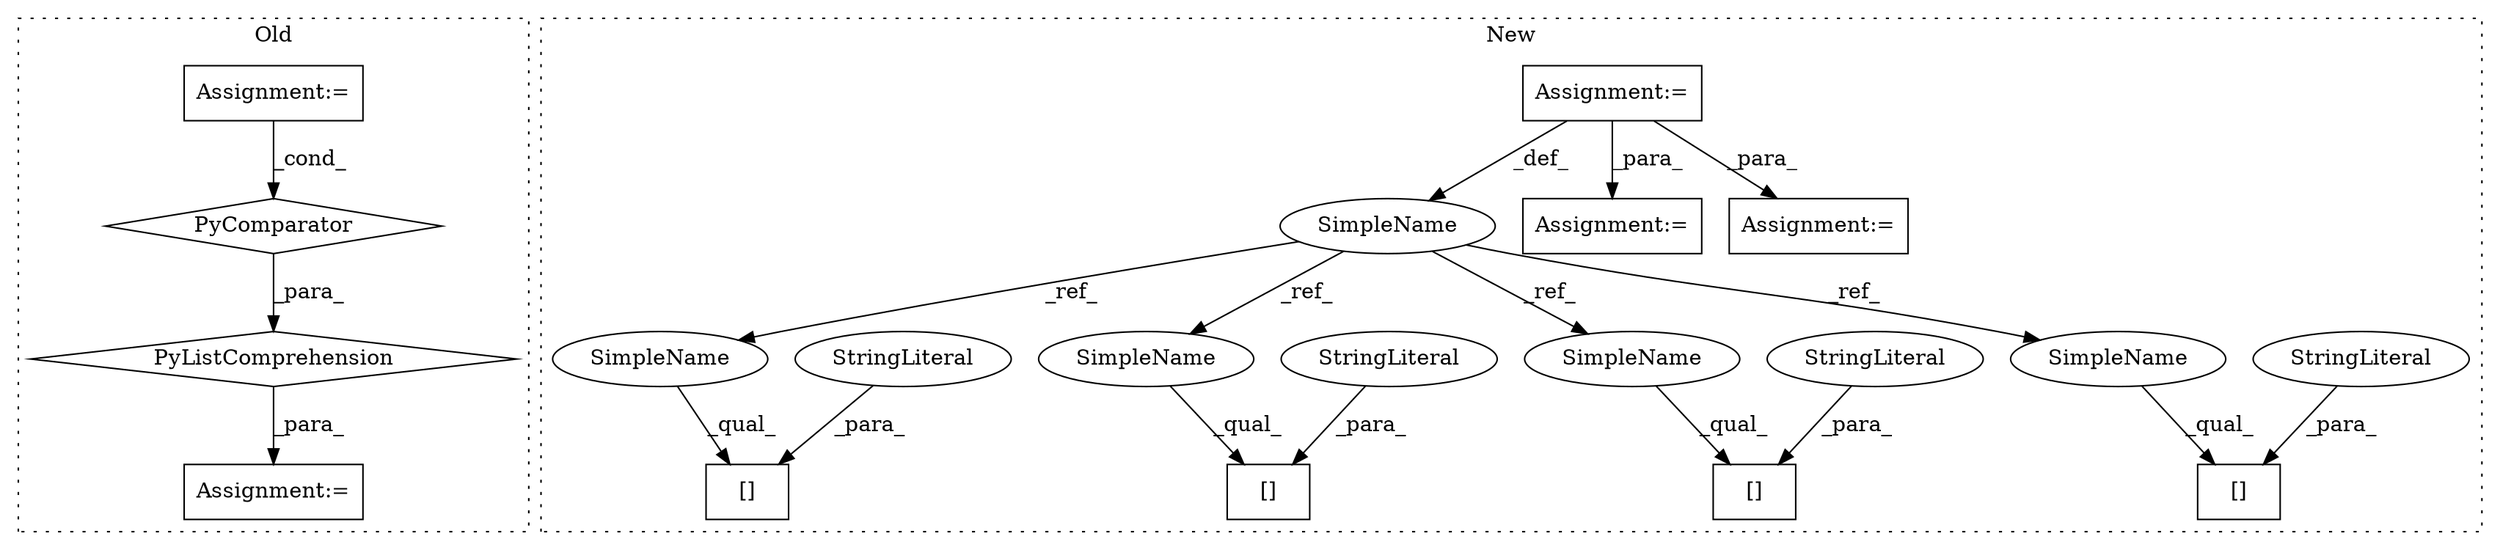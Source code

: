 digraph G {
subgraph cluster0 {
1 [label="PyComparator" a="113" s="3540" l="30" shape="diamond"];
3 [label="Assignment:=" a="7" s="3540" l="30" shape="box"];
4 [label="PyListComprehension" a="109" s="3469" l="109" shape="diamond"];
5 [label="Assignment:=" a="7" s="3439" l="1" shape="box"];
label = "Old";
style="dotted";
}
subgraph cluster1 {
2 [label="[]" a="2" s="3708,3726" l="10,1" shape="box"];
6 [label="StringLiteral" a="45" s="3718" l="8" shape="ellipse"];
7 [label="Assignment:=" a="7" s="3490" l="1" shape="box"];
8 [label="[]" a="2" s="3665,3687" l="10,1" shape="box"];
9 [label="StringLiteral" a="45" s="3675" l="12" shape="ellipse"];
10 [label="SimpleName" a="42" s="3481" l="9" shape="ellipse"];
11 [label="[]" a="2" s="3799,3819" l="10,1" shape="box"];
12 [label="StringLiteral" a="45" s="3809" l="10" shape="ellipse"];
13 [label="[]" a="2" s="3585,3602" l="10,1" shape="box"];
14 [label="StringLiteral" a="45" s="3595" l="7" shape="ellipse"];
15 [label="Assignment:=" a="7" s="3747" l="1" shape="box"];
16 [label="Assignment:=" a="7" s="3622" l="1" shape="box"];
17 [label="SimpleName" a="42" s="3708" l="9" shape="ellipse"];
18 [label="SimpleName" a="42" s="3585" l="9" shape="ellipse"];
19 [label="SimpleName" a="42" s="3665" l="9" shape="ellipse"];
20 [label="SimpleName" a="42" s="3799" l="9" shape="ellipse"];
label = "New";
style="dotted";
}
1 -> 4 [label="_para_"];
3 -> 1 [label="_cond_"];
4 -> 5 [label="_para_"];
6 -> 2 [label="_para_"];
7 -> 10 [label="_def_"];
7 -> 16 [label="_para_"];
7 -> 15 [label="_para_"];
9 -> 8 [label="_para_"];
10 -> 18 [label="_ref_"];
10 -> 19 [label="_ref_"];
10 -> 17 [label="_ref_"];
10 -> 20 [label="_ref_"];
12 -> 11 [label="_para_"];
14 -> 13 [label="_para_"];
17 -> 2 [label="_qual_"];
18 -> 13 [label="_qual_"];
19 -> 8 [label="_qual_"];
20 -> 11 [label="_qual_"];
}